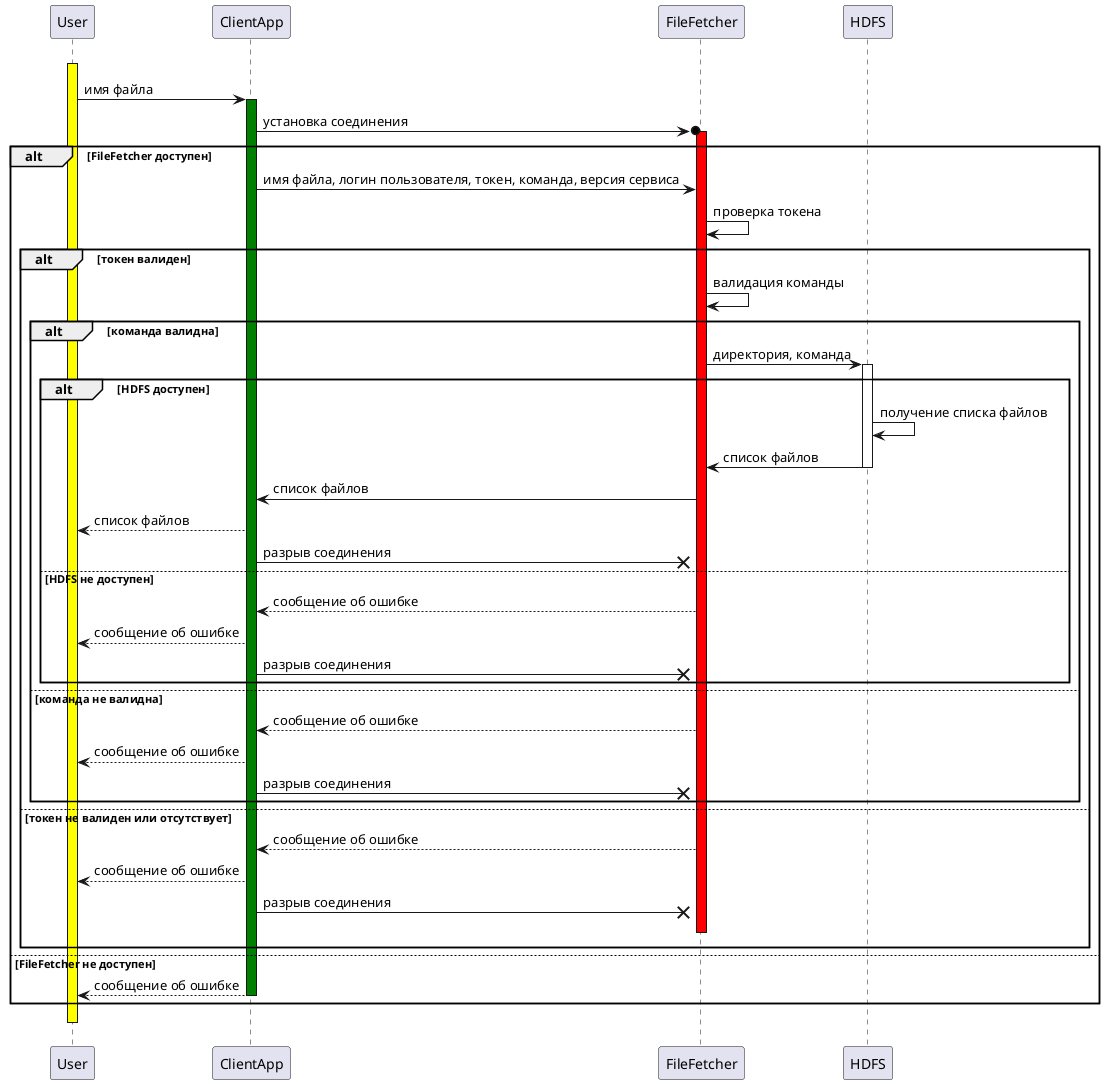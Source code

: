 @startuml

User -[hidden]-> User ++ #yellow
User -> ClientApp ++ #green: имя файла
ClientApp ->o FileFetcher ++ #red: установка соединения

alt FileFetcher доступен
  ClientApp -> FileFetcher: имя файла, логин пользователя, токен, команда, версия сервиса
  FileFetcher -> FileFetcher: проверка токена
    alt токен валиден
      FileFetcher -> FileFetcher: валидация команды
      alt команда валидна
          FileFetcher -> HDFS ++ #white: директория, команда
          alt HDFS доступен
            HDFS -> HDFS: получение списка файлов
            HDFS -> FileFetcher -- #white: список файлов
            FileFetcher -> ClientApp: список файлов
            ClientApp --> User: список файлов
            ClientApp ->x FileFetcher: разрыв соединения
          else HDFS не доступен
            FileFetcher --> ClientApp: сообщение об ошибке
            ClientApp --> User: сообщение об ошибке
            ClientApp ->x FileFetcher: разрыв соединения
          end
      else команда не валидна
        FileFetcher --> ClientApp: сообщение об ошибке
        ClientApp --> User: сообщение об ошибке
        ClientApp ->x FileFetcher: разрыв соединения
      end
    else токен не валиден или отсутствует
      FileFetcher --> ClientApp: сообщение об ошибке
      ClientApp --> User: сообщение об ошибке
      ClientApp ->x FileFetcher: разрыв соединения
      FileFetcher -[hidden]-> FileFetcher -- #red
    end
else FileFetcher не доступен
  ClientApp --> User -- #green: сообщение об ошибке
end
User -[hidden]-> User -- #yellow

@enduml
